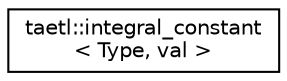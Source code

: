 digraph "Graphical Class Hierarchy"
{
  edge [fontname="Helvetica",fontsize="10",labelfontname="Helvetica",labelfontsize="10"];
  node [fontname="Helvetica",fontsize="10",shape=record];
  rankdir="LR";
  Node0 [label="taetl::integral_constant\l\< Type, val \>",height=0.2,width=0.4,color="black", fillcolor="white", style="filled",URL="$structtaetl_1_1integral__constant.html"];
}
